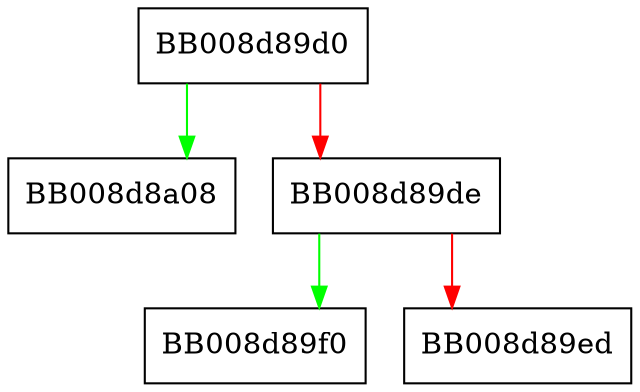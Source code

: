 digraph _fxstat {
  node [shape="box"];
  graph [splines=ortho];
  BB008d89d0 -> BB008d8a08 [color="green"];
  BB008d89d0 -> BB008d89de [color="red"];
  BB008d89de -> BB008d89f0 [color="green"];
  BB008d89de -> BB008d89ed [color="red"];
}